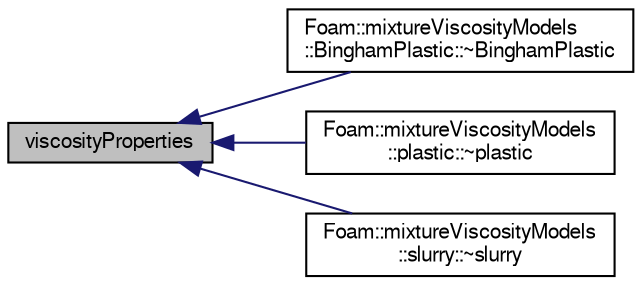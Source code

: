 digraph "viscosityProperties"
{
  bgcolor="transparent";
  edge [fontname="FreeSans",fontsize="10",labelfontname="FreeSans",labelfontsize="10"];
  node [fontname="FreeSans",fontsize="10",shape=record];
  rankdir="LR";
  Node17 [label="viscosityProperties",height=0.2,width=0.4,color="black", fillcolor="grey75", style="filled", fontcolor="black"];
  Node17 -> Node18 [dir="back",color="midnightblue",fontsize="10",style="solid",fontname="FreeSans"];
  Node18 [label="Foam::mixtureViscosityModels\l::BinghamPlastic::~BinghamPlastic",height=0.2,width=0.4,color="black",URL="$a31946.html#a16cd196770e2a881a709464c50c7d21a",tooltip="Destructor. "];
  Node17 -> Node19 [dir="back",color="midnightblue",fontsize="10",style="solid",fontname="FreeSans"];
  Node19 [label="Foam::mixtureViscosityModels\l::plastic::~plastic",height=0.2,width=0.4,color="black",URL="$a31954.html#ac3b1ff715fda9acda02c2853fd685eab",tooltip="Destructor. "];
  Node17 -> Node20 [dir="back",color="midnightblue",fontsize="10",style="solid",fontname="FreeSans"];
  Node20 [label="Foam::mixtureViscosityModels\l::slurry::~slurry",height=0.2,width=0.4,color="black",URL="$a31958.html#a91ef61bb3fce86c12283ce7877963ed2",tooltip="Destructor. "];
}
